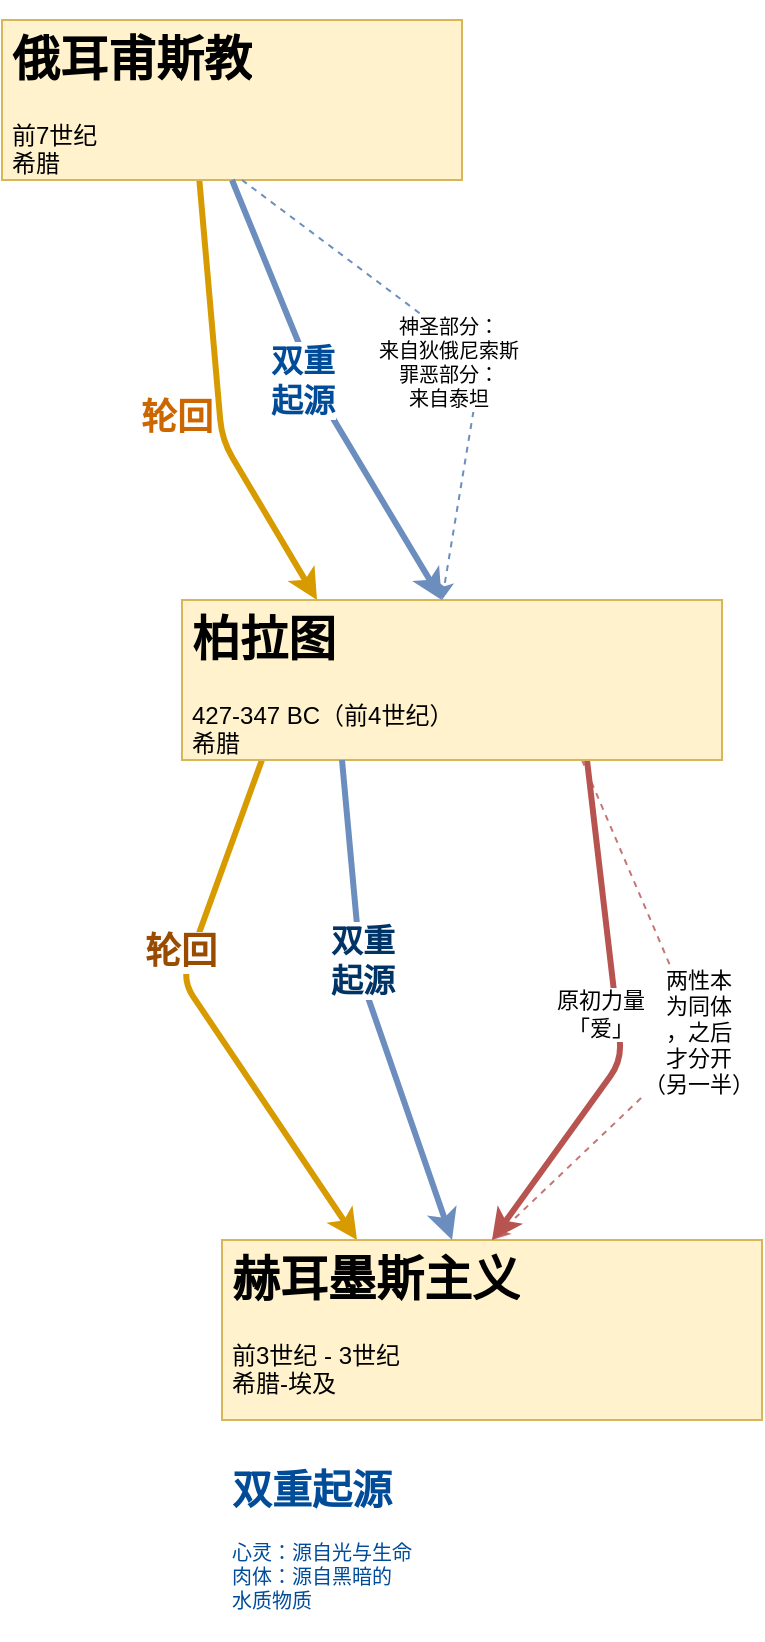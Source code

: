 <mxfile version="13.6.2" type="github">
  <diagram id="PGQh33GmGEEabXiE0Ceb" name="Page-1">
    <mxGraphModel dx="747" dy="5402" grid="1" gridSize="10" guides="1" tooltips="1" connect="1" arrows="1" fold="1" page="1" pageScale="1" pageWidth="2339" pageHeight="3300" math="0" shadow="0">
      <root>
        <mxCell id="0" />
        <mxCell id="1" parent="0" />
        <mxCell id="EsB_VxGgM87q5KJYcQod-5" value="&lt;font style=&quot;font-size: 18px&quot;&gt;轮回&lt;/font&gt;" style="endArrow=classic;html=1;entryX=0.25;entryY=0;entryDx=0;entryDy=0;fillColor=#ffe6cc;strokeColor=#d79b00;strokeWidth=3;exitX=0.429;exitY=1;exitDx=0;exitDy=0;exitPerimeter=0;fontSize=18;fontColor=#CC6600;fontStyle=1" parent="1" source="N6O5T9l40N1phpzyZDKu-2" target="N6O5T9l40N1phpzyZDKu-3" edge="1">
          <mxGeometry x="0.055" y="-22" width="50" height="50" relative="1" as="geometry">
            <mxPoint x="190" y="120" as="sourcePoint" />
            <mxPoint x="167.5" y="290" as="targetPoint" />
            <Array as="points">
              <mxPoint x="330" y="210" />
            </Array>
            <mxPoint as="offset" />
          </mxGeometry>
        </mxCell>
        <mxCell id="EsB_VxGgM87q5KJYcQod-7" value="轮回" style="endArrow=classic;html=1;entryX=0.25;entryY=0;entryDx=0;entryDy=0;fillColor=#ffe6cc;strokeColor=#d79b00;strokeWidth=3;fontSize=18;exitX=0.148;exitY=1;exitDx=0;exitDy=0;fontColor=#994C00;fontStyle=1;exitPerimeter=0;" parent="1" source="N6O5T9l40N1phpzyZDKu-3" target="EsB_VxGgM87q5KJYcQod-18" edge="1">
          <mxGeometry x="-0.252" y="-5" width="50" height="50" relative="1" as="geometry">
            <mxPoint x="430" y="470" as="sourcePoint" />
            <mxPoint x="165" y="520" as="targetPoint" />
            <Array as="points">
              <mxPoint x="310" y="480" />
            </Array>
            <mxPoint x="-1" y="1" as="offset" />
          </mxGeometry>
        </mxCell>
        <mxCell id="EsB_VxGgM87q5KJYcQod-18" value="&lt;h1&gt;赫耳墨斯主义&lt;/h1&gt;&lt;div&gt;前3世纪 - 3世纪&lt;/div&gt;&lt;div&gt;希腊-埃及&lt;br&gt;&lt;/div&gt;" style="text;html=1;strokeColor=#d6b656;fillColor=#fff2cc;spacing=5;spacingTop=-20;whiteSpace=wrap;overflow=hidden;rounded=0;glass=0;" parent="1" vertex="1">
          <mxGeometry x="330" y="610" width="270" height="90" as="geometry" />
        </mxCell>
        <mxCell id="EsB_VxGgM87q5KJYcQod-21" value="两性本&lt;br&gt;为同体&lt;br&gt;，之后&lt;br&gt;才分开&lt;br&gt;（另一半）" style="endArrow=classic;html=1;dashed=1;fillColor=#f8cecc;strokeColor=#b85450;jumpSize=14;opacity=80;entryX=0.5;entryY=0;entryDx=0;entryDy=0;" parent="1" edge="1" target="EsB_VxGgM87q5KJYcQod-18">
          <mxGeometry width="50" height="50" relative="1" as="geometry">
            <mxPoint x="510" y="370" as="sourcePoint" />
            <mxPoint x="460" y="610" as="targetPoint" />
            <Array as="points">
              <mxPoint x="570" y="510" />
            </Array>
          </mxGeometry>
        </mxCell>
        <mxCell id="EsB_VxGgM87q5KJYcQod-22" value="原初力量&lt;br&gt;「爱」" style="endArrow=classic;html=1;fillColor=#f8cecc;strokeColor=#b85450;entryX=0.5;entryY=0;entryDx=0;entryDy=0;exitX=0.75;exitY=1;exitDx=0;exitDy=0;strokeWidth=3;" parent="1" target="EsB_VxGgM87q5KJYcQod-18" edge="1" source="N6O5T9l40N1phpzyZDKu-3">
          <mxGeometry x="-0.034" y="-8" width="50" height="50" relative="1" as="geometry">
            <mxPoint x="330" y="390" as="sourcePoint" />
            <mxPoint x="310" y="660" as="targetPoint" />
            <Array as="points">
              <mxPoint x="530" y="520" />
            </Array>
            <mxPoint as="offset" />
          </mxGeometry>
        </mxCell>
        <mxCell id="N6O5T9l40N1phpzyZDKu-2" value="&lt;h1&gt;俄耳甫斯教&lt;/h1&gt;&lt;div&gt;前7世纪&lt;/div&gt;&lt;div&gt;希腊&lt;/div&gt;" style="text;html=1;strokeColor=#d6b656;fillColor=#fff2cc;spacing=5;spacingTop=-20;whiteSpace=wrap;overflow=hidden;rounded=0;glass=0;" vertex="1" parent="1">
          <mxGeometry x="220" width="230" height="80" as="geometry" />
        </mxCell>
        <mxCell id="N6O5T9l40N1phpzyZDKu-3" value="&lt;h1&gt;柏拉图&lt;/h1&gt;&lt;div&gt;427-347 BC（前4世纪）&lt;/div&gt;&lt;div&gt;希腊&lt;br&gt;&lt;/div&gt;" style="text;html=1;strokeColor=#d6b656;fillColor=#fff2cc;spacing=5;spacingTop=-20;whiteSpace=wrap;overflow=hidden;rounded=0;glass=0;" vertex="1" parent="1">
          <mxGeometry x="310" y="290" width="270" height="80" as="geometry" />
        </mxCell>
        <mxCell id="N6O5T9l40N1phpzyZDKu-7" value="双重&lt;br&gt;起源" style="endArrow=classic;html=1;fontSize=16;exitX=0.5;exitY=1;exitDx=0;exitDy=0;entryX=0.481;entryY=0;entryDx=0;entryDy=0;entryPerimeter=0;fillColor=#dae8fc;strokeColor=#6c8ebf;strokeWidth=3;fontColor=#004C99;fontStyle=1" edge="1" parent="1" source="N6O5T9l40N1phpzyZDKu-2" target="N6O5T9l40N1phpzyZDKu-3">
          <mxGeometry x="-0.101" y="-5" width="50" height="50" relative="1" as="geometry">
            <mxPoint x="490" y="520" as="sourcePoint" />
            <mxPoint x="540" y="470" as="targetPoint" />
            <Array as="points">
              <mxPoint x="380" y="190" />
            </Array>
            <mxPoint x="-1" as="offset" />
          </mxGeometry>
        </mxCell>
        <mxCell id="N6O5T9l40N1phpzyZDKu-8" value="双重&lt;br&gt;起源" style="endArrow=classic;html=1;fontSize=16;entryX=0.426;entryY=0;entryDx=0;entryDy=0;entryPerimeter=0;fillColor=#dae8fc;strokeColor=#6c8ebf;strokeWidth=3;fontColor=#003366;fontStyle=1;" edge="1" parent="1" target="EsB_VxGgM87q5KJYcQod-18">
          <mxGeometry x="-0.19" y="1" width="50" height="50" relative="1" as="geometry">
            <mxPoint x="390" y="370" as="sourcePoint" />
            <mxPoint x="474.87" y="650" as="targetPoint" />
            <Array as="points">
              <mxPoint x="400" y="480" />
            </Array>
            <mxPoint as="offset" />
          </mxGeometry>
        </mxCell>
        <mxCell id="N6O5T9l40N1phpzyZDKu-11" value="神圣部分：&lt;br&gt;来自狄俄尼索斯&lt;br&gt;罪恶部分：&lt;br&gt;来自泰坦" style="endArrow=classic;html=1;fontSize=10;fillColor=#dae8fc;strokeColor=#6c8ebf;strokeWidth=1;dashed=1;" edge="1" parent="1">
          <mxGeometry x="0.005" y="-11" width="50" height="50" relative="1" as="geometry">
            <mxPoint x="340" y="80" as="sourcePoint" />
            <mxPoint x="440" y="290" as="targetPoint" />
            <Array as="points">
              <mxPoint x="460" y="170" />
            </Array>
            <mxPoint as="offset" />
          </mxGeometry>
        </mxCell>
        <mxCell id="N6O5T9l40N1phpzyZDKu-15" value="&lt;h1 style=&quot;font-size: 20px&quot;&gt;&lt;font style=&quot;font-size: 20px&quot;&gt;双重起源&lt;/font&gt;&lt;/h1&gt;&lt;div style=&quot;font-size: 10px&quot;&gt;心灵：源自光与生命&lt;/div&gt;&lt;div style=&quot;font-size: 10px&quot;&gt;肉体：源自黑暗的&lt;/div&gt;&lt;div style=&quot;font-size: 10px&quot;&gt;水质物质&lt;/div&gt;" style="text;html=1;spacing=5;spacingTop=-20;whiteSpace=wrap;overflow=hidden;rounded=0;glass=0;fontColor=#004C99;" vertex="1" parent="1">
          <mxGeometry x="330" y="720" width="120" height="90" as="geometry" />
        </mxCell>
      </root>
    </mxGraphModel>
  </diagram>
</mxfile>
